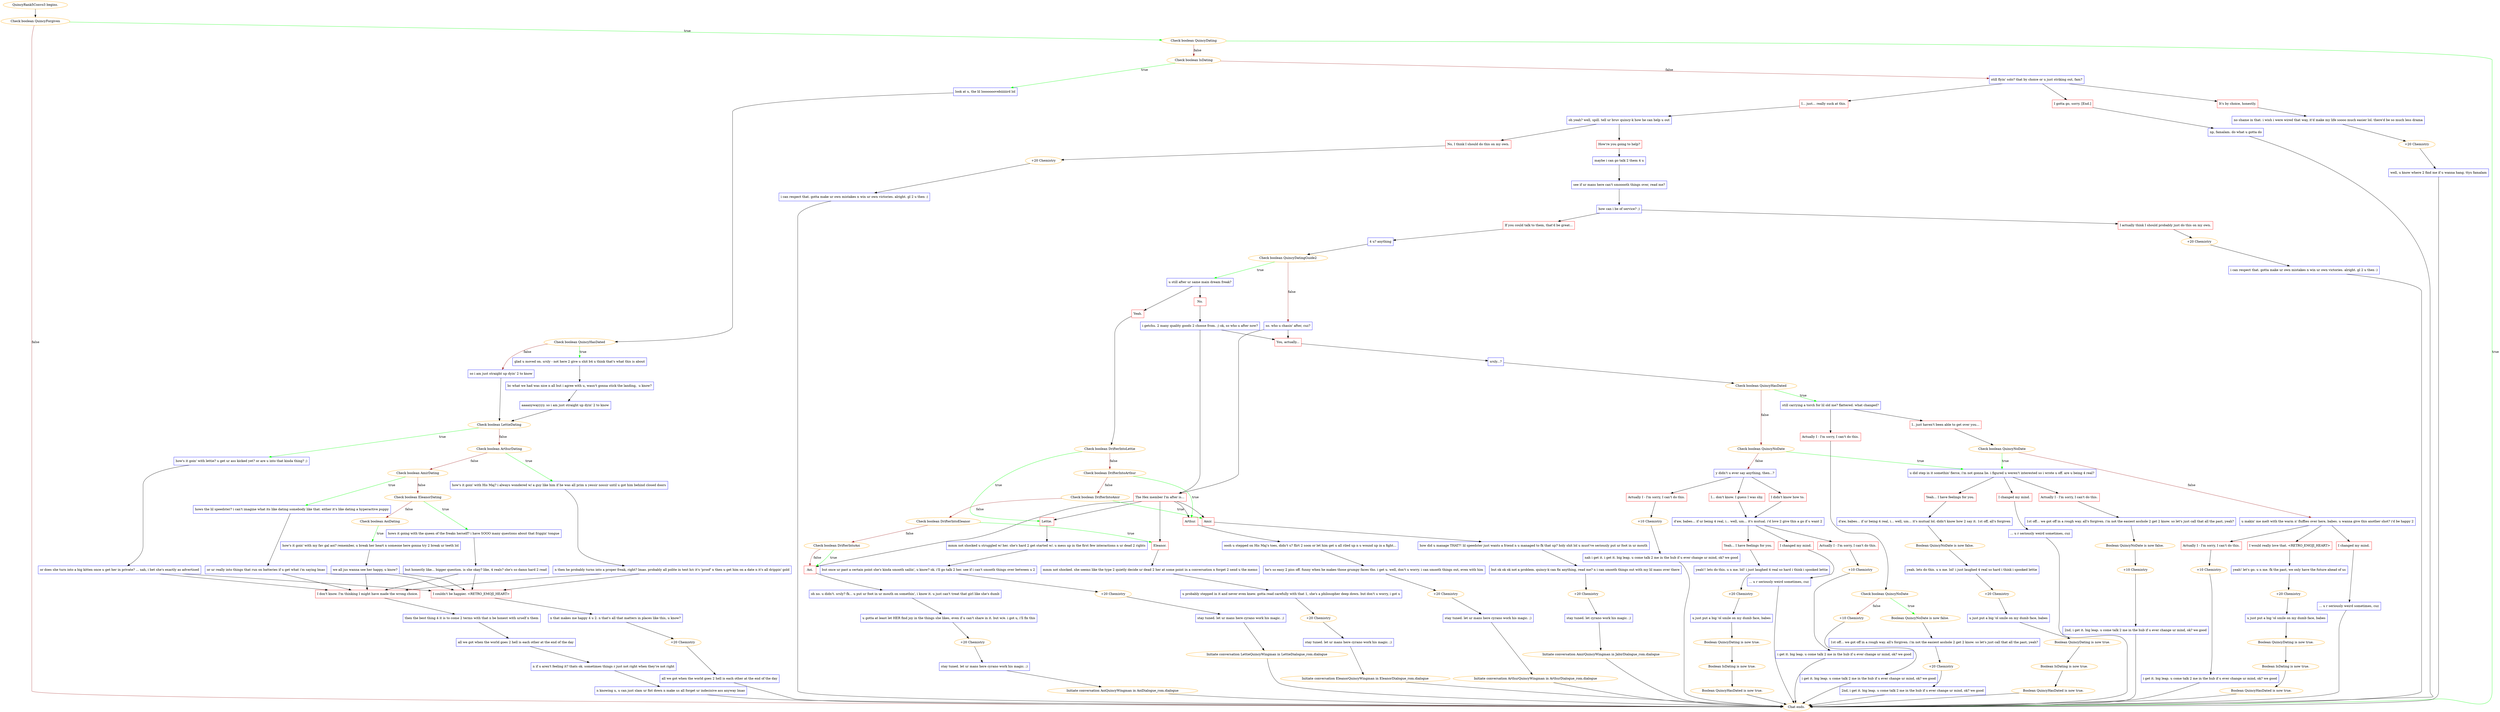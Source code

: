 digraph {
	"QuincyRank5Convo3 begins." [color=orange];
		"QuincyRank5Convo3 begins." -> 3189;
	3189 [label="Check boolean QuincyForgiven",color=orange];
		3189 -> 3190 [label=true,color=green];
		3189 -> "Chat ends." [label=false,color=brown];
	3190 [label="Check boolean QuincyDating",color=orange];
		3190 -> "Chat ends." [label=true,color=green];
		3190 -> 3191 [label=false,color=brown];
	"Chat ends." [color=orange];
	"Chat ends." [color=orange];
	3191 [label="Check boolean IsDating",color=orange];
		3191 -> 3194 [label=true,color=green];
		3191 -> 3195 [label=false,color=brown];
	3194 [label="look at u, the lil looooooovebiiiiiird lol",shape=box,color=blue];
		3194 -> 3196;
	3195 [label="still flyin' solo? that by choice or u just striking out, fam?",shape=box,color=blue];
		3195 -> 3228;
		3195 -> 3229;
		3195 -> 3230;
	3196 [label="Check boolean QuincyHasDated",color=orange];
		3196 -> 3197 [label=true,color=green];
		3196 -> 3198 [label=false,color=brown];
	3228 [label="It's by choice, honestly.",shape=box,color=red];
		3228 -> 3231;
	3229 [label="I... just... really suck at this.",shape=box,color=red];
		3229 -> 3235;
	3230 [label="I gotta go, sorry. [End.]",shape=box,color=red];
		3230 -> 3240;
	3197 [label="glad u moved on. srsly - not here 2 give u shit b4 u think that's what this is about",shape=box,color=blue];
		3197 -> 3199;
	3198 [label="so i am just straight up dyin' 2 to know",shape=box,color=blue];
		3198 -> 3201;
	3231 [label="no shame in that. i wish i were wired that way, it'd make my life soooo much easier lol. there'd be so much less drama",shape=box,color=blue];
		3231 -> 3232;
	3235 [label="oh yeah? well, spill. tell ur bruv quincy-k how he can help u out",shape=box,color=blue];
		3235 -> 3237;
		3235 -> 3236;
	3240 [label="np, famalam. do what u gotta do",shape=box,color=blue];
		3240 -> "Chat ends.";
	3199 [label="bc what we had was nice n all but i agree with u, wasn't gonna stick the landing,  u know?",shape=box,color=blue];
		3199 -> 3200;
	3201 [label="Check boolean LettieDating",color=orange];
		3201 -> 3206 [label=true,color=green];
		3201 -> 3202 [label=false,color=brown];
	3232 [label="+20 Chemistry",color=orange];
		3232 -> 3233;
	3237 [label="How're you going to help?",shape=box,color=red];
		3237 -> 3244;
	3236 [label="No, I think I should do this on my own.",shape=box,color=red];
		3236 -> 3238;
	"Chat ends." [color=orange];
	3200 [label="aaaanywayyyy. so i am just straight up dyin' 2 to know",shape=box,color=blue];
		3200 -> 3201;
	3206 [label="how's it goin' with lettie? u get ur ass kicked yet? or are u into that kinda thing? ;)",shape=box,color=blue];
		3206 -> 3207;
	3202 [label="Check boolean ArthurDating",color=orange];
		3202 -> 3208 [label=true,color=green];
		3202 -> 3203 [label=false,color=brown];
	3233 [label="well, u know where 2 find me if u wanna hang. ttys famalam",shape=box,color=blue];
		3233 -> "Chat ends.";
	3244 [label="maybe i can go talk 2 them 4 u",shape=box,color=blue];
		3244 -> 3245;
	3238 [label="+20 Chemistry",color=orange];
		3238 -> 3242;
	3207 [label="or does she turn into a big kitten once u get her in private? ... nah, i bet she's exactly as advertised",shape=box,color=blue];
		3207 -> 3216;
		3207 -> 3217;
	3208 [label="how's it goin' with His Maj? i always wondered w/ a guy like him if he was all prim n yessir nossir until u got him behind closed doors",shape=box,color=blue];
		3208 -> 3209;
	3203 [label="Check boolean AmirDating",color=orange];
		3203 -> 3210 [label=true,color=green];
		3203 -> 3204 [label=false,color=brown];
	"Chat ends." [color=orange];
	3245 [label="see if ur mans here can't smooooth things over, read me?",shape=box,color=blue];
		3245 -> 3246;
	3242 [label="i can respect that. gotta make ur own mistakes n win ur own victories. alright. gl 2 u then :)",shape=box,color=blue];
		3242 -> "Chat ends.";
	3216 [label="I couldn't be happier. <RETRO_EMOJI_HEART>",shape=box,color=red];
		3216 -> 3218;
	3217 [label="I don't know. I'm thinking I might have made the wrong choice.",shape=box,color=red];
		3217 -> 3222;
	3209 [label="n then he probably turns into a proper freak, right? lmao. probably all polite in text b/c it's 'proof' n then u get him on a date n it's all drippin' gold",shape=box,color=blue];
		3209 -> 3216;
		3209 -> 3217;
	3210 [label="hows the lil speedster? i can't imagine what its like dating somebody like that. either it's like dating a hyperactive puppy",shape=box,color=blue];
		3210 -> 3213;
	3204 [label="Check boolean EleanorDating",color=orange];
		3204 -> 3212 [label=true,color=green];
		3204 -> 3205 [label=false,color=brown];
	3246 [label="how can i be of service? ;)",shape=box,color=blue];
		3246 -> 3247;
		3246 -> 3248;
	"Chat ends." [color=orange];
	3218 [label="n that makes me happy 4 u 2. n that's all that matters in places like this, u know?",shape=box,color=blue];
		3218 -> 3220;
	3222 [label="then the best thing 4 it is to come 2 terms with that n be honest with urself n them",shape=box,color=blue];
		3222 -> 3223;
	3213 [label="or ur really into things that run on batteries if u get what i'm saying lmao",shape=box,color=blue];
		3213 -> 3216;
		3213 -> 3217;
	3212 [label="hows it going with the queen of the freaks herself? i have SOOO many questions about that friggin' tongue",shape=box,color=blue];
		3212 -> 3211;
	3205 [label="Check boolean AoiDating",color=orange];
		3205 -> 3214 [label=true,color=green];
	3247 [label="If you could talk to them, that'd be great...",shape=box,color=red];
		3247 -> 3252;
	3248 [label="I actually think I should probably just do this on my own.",shape=box,color=red];
		3248 -> 3250;
	3220 [label="+20 Chemistry",color=orange];
		3220 -> 3219;
	3223 [label="all we got when the world goes 2 hell is each other at the end of the day",shape=box,color=blue];
		3223 -> 3224;
	3211 [label="but honestly like... bigger question. is she okay? like, 4 reals? she's so damn hard 2 read",shape=box,color=blue];
		3211 -> 3216;
		3211 -> 3217;
	3214 [label="how's it goin' with my fav gal aoi? remember, u break her heart n someone here gonna try 2 break ur teeth lol",shape=box,color=blue];
		3214 -> 3215;
	3252 [label="4 u? anything",shape=box,color=blue];
		3252 -> 3253;
	3250 [label="+20 Chemistry",color=orange];
		3250 -> 3249;
	3219 [label="all we got when the world goes 2 hell is each other at the end of the day",shape=box,color=blue];
		3219 -> "Chat ends.";
	3224 [label="n if u aren't feeling it? thats ok. sometimes things r just not right when they're not right",shape=box,color=blue];
		3224 -> 3226;
	3215 [label="we all jus wanna see her happy, u know?",shape=box,color=blue];
		3215 -> 3216;
		3215 -> 3217;
	3253 [label="Check boolean QuincyDatingGuide2",color=orange];
		3253 -> 3254 [label=true,color=green];
		3253 -> 3255 [label=false,color=brown];
	3249 [label="i can respect that. gotta make ur own mistakes n win ur own victories. alright. gl 2 u then :)",shape=box,color=blue];
		3249 -> "Chat ends.";
	"Chat ends." [color=orange];
	3226 [label="n knowing u, u can just slam ur fist down n make us all forget ur indecisive ass anyway lmao",shape=box,color=blue];
		3226 -> "Chat ends.";
	3254 [label="u still after ur same main dream freak?",shape=box,color=blue];
		3254 -> 3256;
		3254 -> 3257;
	3255 [label="so. who u chasin' after, cuz?",shape=box,color=blue];
		3255 -> 2558;
		3255 -> 3262;
	"Chat ends." [color=orange];
	"Chat ends." [color=orange];
	3256 [label="No.",shape=box,color=red];
		3256 -> 3258;
	3257 [label="Yeah.",shape=box,color=red];
		3257 -> 3259;
	2558 [label="The Hex member I'm after is...",shape=box,color=red];
		2558 -> 3265;
		2558 -> 3266;
		2558 -> 3267;
		2558 -> 3268;
		2558 -> 3269;
	3262 [label="You, actually...",shape=box,color=red];
		3262 -> 3296;
	3258 [label="i getchu. 2 many quality goods 2 choose from. ;) ok, so who u after now?",shape=box,color=blue];
		3258 -> 2558;
		3258 -> 3262;
	3259 [label="Check boolean DrifterIntoLettie",color=orange];
		3259 -> 3265 [label=true,color=green];
		3259 -> 3260 [label=false,color=brown];
	3265 [label="Lettie.",shape=box,color=red];
		3265 -> 3270;
	3266 [label="Arthur.",shape=box,color=red];
		3266 -> 3279;
	3267 [label="Amir.",shape=box,color=red];
		3267 -> 3280;
	3268 [label="Eleanor.",shape=box,color=red];
		3268 -> 3285;
	3269 [label="Aoi.",shape=box,color=red];
		3269 -> 3290;
	3296 [label="srsly...?",shape=box,color=blue];
		3296 -> 3297;
	3260 [label="Check boolean DrifterIntoArthur",color=orange];
		3260 -> 3266 [label=true,color=green];
		3260 -> 3261 [label=false,color=brown];
	3270 [label="mmm not shocked u struggled w/ her. she's hard 2 get started w/. u mess up in the first few interactions n ur dead 2 rights",shape=box,color=blue];
		3270 -> 3271;
	3279 [label="oooh u stepped on His Maj's toes, didn't u? flirt 2 soon or let him get u all riled up n u wound up in a fight...",shape=box,color=blue];
		3279 -> 3277;
	3280 [label="how did u manage THAT?! lil speedster just wants a friend n u managed to fk that up? holy shit lol u must've seriously put ur foot in ur mouth",shape=box,color=blue];
		3280 -> 3282;
	3285 [label="mmm not shocked. she seems like the type 2 quietly decide ur dead 2 her at some point in a conversation n forget 2 send u the memo",shape=box,color=blue];
		3285 -> 3288;
	3290 [label="oh no. u didn't. srsly? fk... u put ur foot in ur mouth on somethin', i know it. u just can't treat that girl like she's dumb",shape=box,color=blue];
		3290 -> 3291;
	3297 [label="Check boolean QuincyHasDated",color=orange];
		3297 -> 3298 [label=true,color=green];
		3297 -> 3299 [label=false,color=brown];
	3261 [label="Check boolean DrifterIntoAmir",color=orange];
		3261 -> 3267 [label=true,color=green];
		3261 -> 3263 [label=false,color=brown];
	3271 [label="but once ur past a certain point she's kinda smooth sailin', u know? ok. i'll go talk 2 her. see if i can't smooth things over between u 2",shape=box,color=blue];
		3271 -> 3273;
	3277 [label="he's so easy 2 piss off. funny when he makes those grumpy faces tho. i get u. well, don't u worry. i can smooth things out, even with him",shape=box,color=blue];
		3277 -> 3276;
	3282 [label="but ok ok ok not a problem. quincy-k can fix anything, read me? n i can smooth things out with my lil mans over there",shape=box,color=blue];
		3282 -> 3283;
	3288 [label="u probably stepped in it and never even knew. gotta read carefully with that 1, she's a philosopher deep down. but don't u worry, i got u",shape=box,color=blue];
		3288 -> 3287;
	3291 [label="u gotta at least let HER find joy in the things she likes, even if u can't share in it. but w/e. i got u, i'll fix this",shape=box,color=blue];
		3291 -> 3292;
	3298 [label="still carrying a torch for lil old me? flattered. what changed?",shape=box,color=blue];
		3298 -> 3301;
		3298 -> 3300;
	3299 [label="Check boolean QuincyNoDate",color=orange];
		3299 -> 3313 [label=true,color=green];
		3299 -> 3314 [label=false,color=brown];
	3263 [label="Check boolean DrifterIntoEleanor",color=orange];
		3263 -> 3268 [label=true,color=green];
		3263 -> 3264 [label=false,color=brown];
	3273 [label="+20 Chemistry",color=orange];
		3273 -> 3272;
	3276 [label="+20 Chemistry",color=orange];
		3276 -> 3278;
	3283 [label="+20 Chemistry",color=orange];
		3283 -> 3281;
	3287 [label="+20 Chemistry",color=orange];
		3287 -> 3289;
	3292 [label="+20 Chemistry",color=orange];
		3292 -> 3294;
	3301 [label="I.. just haven't been able to get over you...",shape=box,color=red];
		3301 -> 3311;
	3300 [label="Actually I - I'm sorry, I can't do this.",shape=box,color=red];
		3300 -> 3302;
	3313 [label="u did step in it somethin' fierce, i'm not gonna lie. i figured u weren't interested so i wrote u off. are u being 4 real?",shape=box,color=blue];
		3313 -> 3331;
		3313 -> 3330;
		3313 -> 3332;
	3314 [label="y didn't u ever say anything, then...?",shape=box,color=blue];
		3314 -> 3350;
		3314 -> 3351;
		3314 -> 3349;
	3264 [label="Check boolean DrifterIntoAoi",color=orange];
		3264 -> 3269 [label=true,color=green];
		3264 -> 3269 [label=false,color=brown];
	3272 [label="stay tuned. let ur mans here cyrano work his magic. ;)",shape=box,color=blue];
		3272 -> 3527;
	3278 [label="stay tuned. let ur mans here cyrano work his magic. ;)",shape=box,color=blue];
		3278 -> 3528;
	3281 [label="stay tuned. let cyrano work his magic. ;)",shape=box,color=blue];
		3281 -> 3529;
	3289 [label="stay tuned. let ur mans here cyrano work his magic. ;)",shape=box,color=blue];
		3289 -> 3530;
	3294 [label="stay tuned. let ur mans here cyrano work his magic. ;)",shape=box,color=blue];
		3294 -> 990;
	3311 [label="Check boolean QuincyNoDate",color=orange];
		3311 -> 3313 [label=true,color=green];
		3311 -> 3312 [label=false,color=brown];
	3302 [label="Check boolean QuincyNoDate",color=orange];
		3302 -> 3303 [label=true,color=green];
		3302 -> 3309 [label=false,color=brown];
	3331 [label="Yeah... I have feelings for you.",shape=box,color=red];
		3331 -> 3333;
	3330 [label="Actually I - I'm sorry, I can't do this.",shape=box,color=red];
		3330 -> 3334;
	3332 [label="I changed my mind.",shape=box,color=red];
		3332 -> 3335;
	3350 [label="I... don't know. I guess I was shy.",shape=box,color=red];
		3350 -> 3352;
	3351 [label="I didn't know how to.",shape=box,color=red];
		3351 -> 3352;
	3349 [label="Actually I - I'm sorry, I can't do this.",shape=box,color=red];
		3349 -> 3353;
	3527 [label="Initiate conversation LettieQuincyWingman in LettieDialogue_rom.dialogue",color=orange];
		3527 -> "Chat ends.";
	3528 [label="Initiate conversation ArthurQuincyWingman in ArthurDialogue_rom.dialogue",color=orange];
		3528 -> "Chat ends.";
	3529 [label="Initiate conversation AmirQuincyWingman in JabirDialogue_rom.dialogue",color=orange];
		3529 -> "Chat ends.";
	3530 [label="Initiate conversation EleanorQuincyWingman in EleanorDialogue_rom.dialogue",color=orange];
		3530 -> "Chat ends.";
	990 [label="Initiate conversation AoiQuincyWingman in AoiDialogue_rom.dialogue",color=orange];
		990 -> "Chat ends.";
	3312 [label="u makin' me melt with the warm n' fluffies over here, babes. u wanna give this another shot? i'd be happy 2",shape=box,color=blue];
		3312 -> 3315;
		3312 -> 3317;
		3312 -> 3316;
	3303 [label="Boolean QuincyNoDate is now false.",color=orange];
		3303 -> 3304;
	3309 [label="+10 Chemistry",color=orange];
		3309 -> 3305;
	3333 [label="d'aw, babes... if ur being 4 real, i... well, um... it's mutual lol. didn't know how 2 say it. 1st off, all's forgiven",shape=box,color=blue];
		3333 -> 3337;
	3334 [label="1st off... we got off in a rough way. all's forgiven. i'm not the easiest asshole 2 get 2 know. so let's just call that all the past, yeah?",shape=box,color=blue];
		3334 -> 3338;
	3335 [label="... u r seriously weird sometimes, cuz",shape=box,color=blue];
		3335 -> "Chat ends.";
	3352 [label="d'aw, babes... if ur being 4 real, i... well, um... it's mutual. i'd love 2 give this a go if u want 2",shape=box,color=blue];
		3352 -> 3356;
		3352 -> 3357;
		3352 -> 3358;
	3353 [label="+10 Chemistry",color=orange];
		3353 -> 3354;
	"Chat ends." [color=orange];
	"Chat ends." [color=orange];
	"Chat ends." [color=orange];
	"Chat ends." [color=orange];
	"Chat ends." [color=orange];
	3315 [label="I would really love that. <RETRO_EMOJI_HEART>",shape=box,color=red];
		3315 -> 3318;
	3317 [label="Actually I - I'm sorry, I can't do this.",shape=box,color=red];
		3317 -> 3319;
	3316 [label="I changed my mind.",shape=box,color=red];
		3316 -> 3321;
	3304 [label="1st off... we got off in a rough way. all's forgiven. i'm not the easiest asshole 2 get 2 know. so let's just call that all the past, yeah?",shape=box,color=blue];
		3304 -> 3306;
	3305 [label="i get it. big leap. u come talk 2 me in the hub if u ever change ur mind, ok? we good",shape=box,color=blue];
		3305 -> "Chat ends.";
	3337 [label="Boolean QuincyNoDate is now false.",color=orange];
		3337 -> 3340;
	3338 [label="Boolean QuincyNoDate is now false.",color=orange];
		3338 -> 3341;
	"Chat ends." [color=orange];
	3356 [label="Yeah... I have feelings for you.",shape=box,color=red];
		3356 -> 3361;
	3357 [label="Actually I - I'm sorry, I can't do this.",shape=box,color=red];
		3357 -> 3368;
	3358 [label="I changed my mind.",shape=box,color=red];
		3358 -> 3359;
	3354 [label="nah i get it. i get it. big leap. u come talk 2 me in the hub if u ever change ur mind, ok? we good",shape=box,color=blue];
		3354 -> "Chat ends.";
	3318 [label="yeah! let's go. u n me. fk the past, we only have the future ahead of us",shape=box,color=blue];
		3318 -> 3320;
	3319 [label="+10 Chemistry",color=orange];
		3319 -> 3323;
	3321 [label="... u r seriously weird sometimes, cuz",shape=box,color=blue];
		3321 -> "Chat ends.";
	3306 [label="+20 Chemistry",color=orange];
		3306 -> 3307;
	"Chat ends." [color=orange];
	3340 [label="yeah. lets do this. u n me. lol! i just laughed 4 real so hard i think i spooked lettie",shape=box,color=blue];
		3340 -> 3343;
	3341 [label="+10 Chemistry",color=orange];
		3341 -> 3339;
	3361 [label="yeah!! lets do this. u n me. lol! i just laughed 4 real so hard i think i spooked lettie",shape=box,color=blue];
		3361 -> 3366;
	3368 [label="+10 Chemistry",color=orange];
		3368 -> 3370;
	3359 [label="... u r seriously weird sometimes, cuz",shape=box,color=blue];
		3359 -> "Chat ends.";
	"Chat ends." [color=orange];
	3320 [label="+20 Chemistry",color=orange];
		3320 -> 3325;
	3323 [label="i get it. big leap. u come talk 2 me in the hub if u ever change ur mind, ok? we good",shape=box,color=blue];
		3323 -> "Chat ends.";
	"Chat ends." [color=orange];
	3307 [label="2nd, i get it. big leap. u come talk 2 me in the hub if u ever change ur mind, ok? we good",shape=box,color=blue];
		3307 -> "Chat ends.";
	3343 [label="+20 Chemistry",color=orange];
		3343 -> 3346;
	3339 [label="2nd, i get it. big leap. u come talk 2 me in the hub if u ever change ur mind, ok? we good",shape=box,color=blue];
		3339 -> "Chat ends.";
	3366 [label="+20 Chemistry",color=orange];
		3366 -> 3364;
	3370 [label="i get it. big leap. u come talk 2 me in the hub if u ever change ur mind, ok? we good",shape=box,color=blue];
		3370 -> "Chat ends.";
	"Chat ends." [color=orange];
	3325 [label="u just put a big 'ol smile on my dumb face, babes",shape=box,color=blue];
		3325 -> 3326;
	"Chat ends." [color=orange];
	"Chat ends." [color=orange];
	3346 [label="u just put a big 'ol smile on my dumb face, babes",shape=box,color=blue];
		3346 -> 3348;
	"Chat ends." [color=orange];
	3364 [label="u just put a big 'ol smile on my dumb face, babes",shape=box,color=blue];
		3364 -> 3362;
	"Chat ends." [color=orange];
	3326 [label="Boolean QuincyDating is now true.",color=orange];
		3326 -> 3327;
	3348 [label="Boolean QuincyDating is now true.",color=orange];
		3348 -> 3345;
	3362 [label="Boolean QuincyDating is now true.",color=orange];
		3362 -> 3365;
	3327 [label="Boolean IsDating is now true.",color=orange];
		3327 -> 3328;
	3345 [label="Boolean IsDating is now true.",color=orange];
		3345 -> 3344;
	3365 [label="Boolean IsDating is now true.",color=orange];
		3365 -> 3360;
	3328 [label="Boolean QuincyHasDated is now true.",color=orange];
		3328 -> "Chat ends.";
	3344 [label="Boolean QuincyHasDated is now true.",color=orange];
		3344 -> "Chat ends.";
	3360 [label="Boolean QuincyHasDated is now true.",color=orange];
		3360 -> "Chat ends.";
	"Chat ends." [color=orange];
	"Chat ends." [color=orange];
	"Chat ends." [color=orange];
}